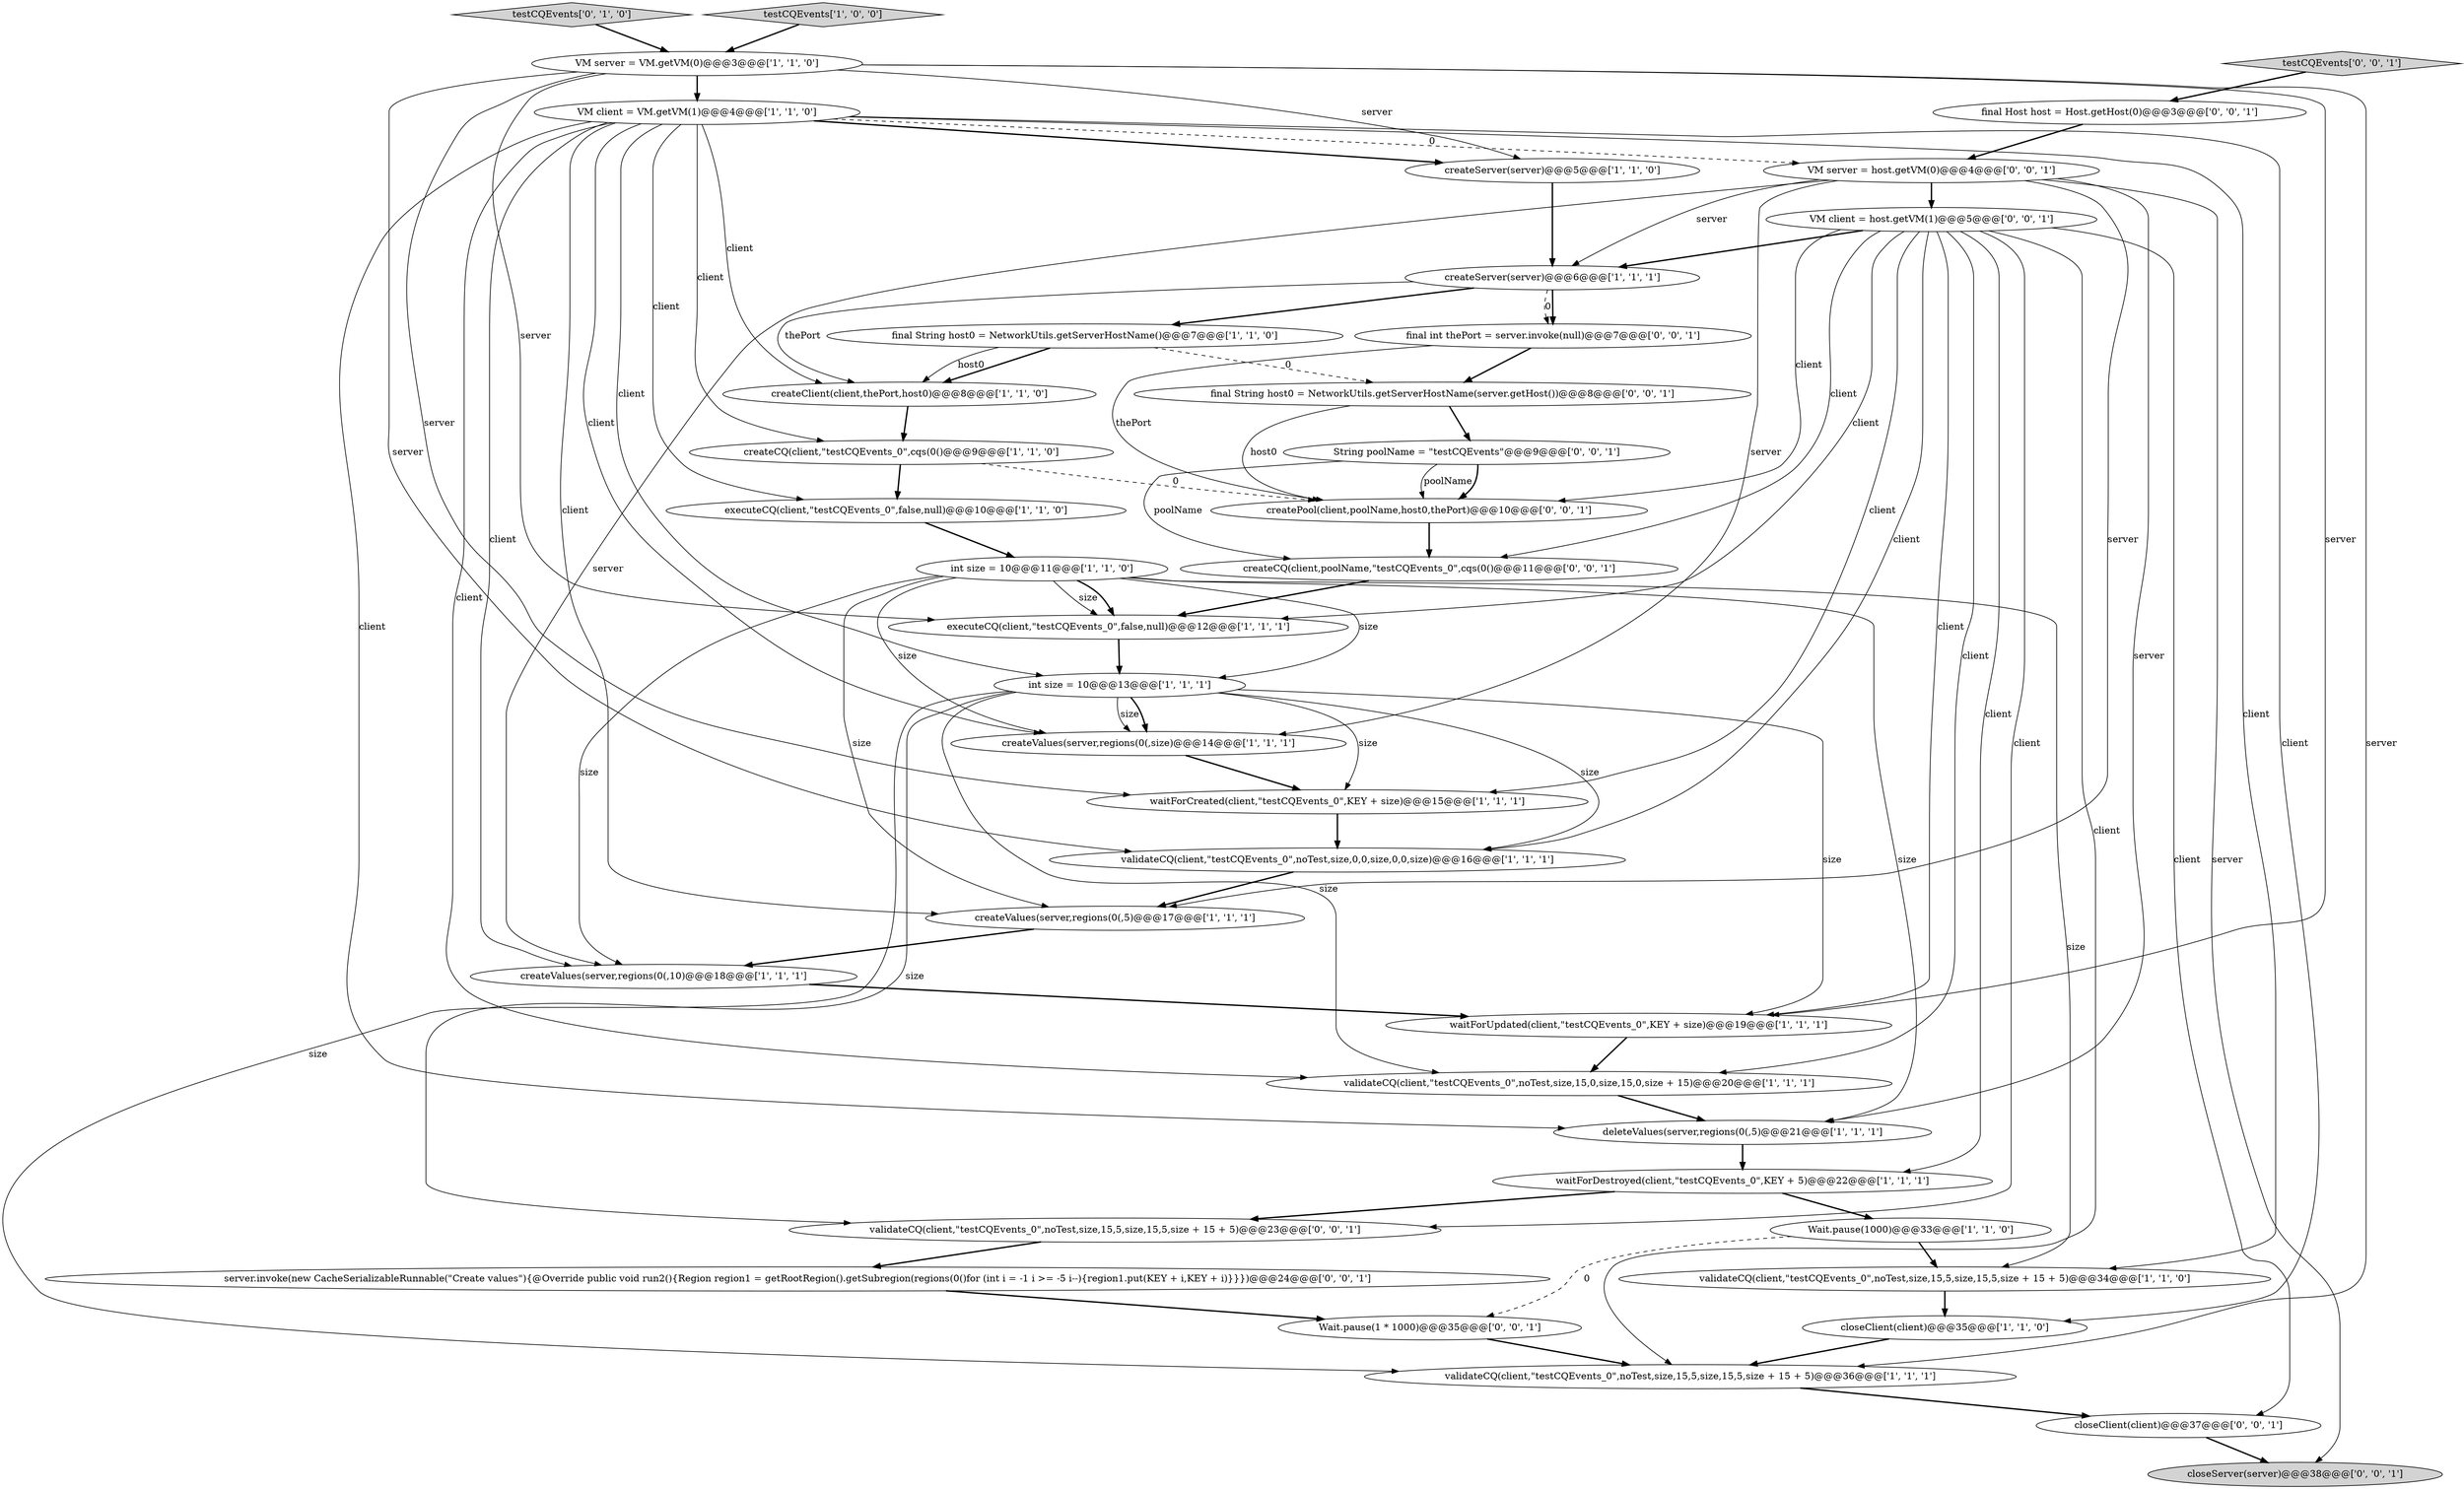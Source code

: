 digraph {
30 [style = filled, label = "final String host0 = NetworkUtils.getServerHostName(server.getHost())@@@8@@@['0', '0', '1']", fillcolor = white, shape = ellipse image = "AAA0AAABBB3BBB"];
14 [style = filled, label = "validateCQ(client,\"testCQEvents_0\",noTest,size,0,0,size,0,0,size)@@@16@@@['1', '1', '1']", fillcolor = white, shape = ellipse image = "AAA0AAABBB1BBB"];
31 [style = filled, label = "createPool(client,poolName,host0,thePort)@@@10@@@['0', '0', '1']", fillcolor = white, shape = ellipse image = "AAA0AAABBB3BBB"];
4 [style = filled, label = "VM client = VM.getVM(1)@@@4@@@['1', '1', '0']", fillcolor = white, shape = ellipse image = "AAA0AAABBB1BBB"];
23 [style = filled, label = "VM server = VM.getVM(0)@@@3@@@['1', '1', '0']", fillcolor = white, shape = ellipse image = "AAA0AAABBB1BBB"];
6 [style = filled, label = "closeClient(client)@@@35@@@['1', '1', '0']", fillcolor = white, shape = ellipse image = "AAA0AAABBB1BBB"];
38 [style = filled, label = "final Host host = Host.getHost(0)@@@3@@@['0', '0', '1']", fillcolor = white, shape = ellipse image = "AAA0AAABBB3BBB"];
34 [style = filled, label = "server.invoke(new CacheSerializableRunnable(\"Create values\"){@Override public void run2(){Region region1 = getRootRegion().getSubregion(regions(0()for (int i = -1 i >= -5 i--){region1.put(KEY + i,KEY + i)}}})@@@24@@@['0', '0', '1']", fillcolor = white, shape = ellipse image = "AAA0AAABBB3BBB"];
27 [style = filled, label = "VM server = host.getVM(0)@@@4@@@['0', '0', '1']", fillcolor = white, shape = ellipse image = "AAA0AAABBB3BBB"];
35 [style = filled, label = "final int thePort = server.invoke(null)@@@7@@@['0', '0', '1']", fillcolor = white, shape = ellipse image = "AAA0AAABBB3BBB"];
29 [style = filled, label = "Wait.pause(1 * 1000)@@@35@@@['0', '0', '1']", fillcolor = white, shape = ellipse image = "AAA0AAABBB3BBB"];
39 [style = filled, label = "validateCQ(client,\"testCQEvents_0\",noTest,size,15,5,size,15,5,size + 15 + 5)@@@23@@@['0', '0', '1']", fillcolor = white, shape = ellipse image = "AAA0AAABBB3BBB"];
21 [style = filled, label = "waitForUpdated(client,\"testCQEvents_0\",KEY + size)@@@19@@@['1', '1', '1']", fillcolor = white, shape = ellipse image = "AAA0AAABBB1BBB"];
36 [style = filled, label = "closeServer(server)@@@38@@@['0', '0', '1']", fillcolor = lightgray, shape = ellipse image = "AAA0AAABBB3BBB"];
3 [style = filled, label = "waitForDestroyed(client,\"testCQEvents_0\",KEY + 5)@@@22@@@['1', '1', '1']", fillcolor = white, shape = ellipse image = "AAA0AAABBB1BBB"];
24 [style = filled, label = "validateCQ(client,\"testCQEvents_0\",noTest,size,15,0,size,15,0,size + 15)@@@20@@@['1', '1', '1']", fillcolor = white, shape = ellipse image = "AAA0AAABBB1BBB"];
37 [style = filled, label = "closeClient(client)@@@37@@@['0', '0', '1']", fillcolor = white, shape = ellipse image = "AAA0AAABBB3BBB"];
0 [style = filled, label = "validateCQ(client,\"testCQEvents_0\",noTest,size,15,5,size,15,5,size + 15 + 5)@@@36@@@['1', '1', '1']", fillcolor = white, shape = ellipse image = "AAA0AAABBB1BBB"];
25 [style = filled, label = "testCQEvents['0', '1', '0']", fillcolor = lightgray, shape = diamond image = "AAA0AAABBB2BBB"];
5 [style = filled, label = "testCQEvents['1', '0', '0']", fillcolor = lightgray, shape = diamond image = "AAA0AAABBB1BBB"];
33 [style = filled, label = "createCQ(client,poolName,\"testCQEvents_0\",cqs(0()@@@11@@@['0', '0', '1']", fillcolor = white, shape = ellipse image = "AAA0AAABBB3BBB"];
16 [style = filled, label = "final String host0 = NetworkUtils.getServerHostName()@@@7@@@['1', '1', '0']", fillcolor = white, shape = ellipse image = "AAA0AAABBB1BBB"];
2 [style = filled, label = "createCQ(client,\"testCQEvents_0\",cqs(0()@@@9@@@['1', '1', '0']", fillcolor = white, shape = ellipse image = "AAA0AAABBB1BBB"];
20 [style = filled, label = "Wait.pause(1000)@@@33@@@['1', '1', '0']", fillcolor = white, shape = ellipse image = "AAA0AAABBB1BBB"];
13 [style = filled, label = "createServer(server)@@@5@@@['1', '1', '0']", fillcolor = white, shape = ellipse image = "AAA0AAABBB1BBB"];
22 [style = filled, label = "executeCQ(client,\"testCQEvents_0\",false,null)@@@12@@@['1', '1', '1']", fillcolor = white, shape = ellipse image = "AAA0AAABBB1BBB"];
10 [style = filled, label = "createValues(server,regions(0(,10)@@@18@@@['1', '1', '1']", fillcolor = white, shape = ellipse image = "AAA0AAABBB1BBB"];
9 [style = filled, label = "deleteValues(server,regions(0(,5)@@@21@@@['1', '1', '1']", fillcolor = white, shape = ellipse image = "AAA0AAABBB1BBB"];
19 [style = filled, label = "createValues(server,regions(0(,size)@@@14@@@['1', '1', '1']", fillcolor = white, shape = ellipse image = "AAA0AAABBB1BBB"];
17 [style = filled, label = "createServer(server)@@@6@@@['1', '1', '1']", fillcolor = white, shape = ellipse image = "AAA0AAABBB1BBB"];
8 [style = filled, label = "int size = 10@@@11@@@['1', '1', '0']", fillcolor = white, shape = ellipse image = "AAA0AAABBB1BBB"];
28 [style = filled, label = "VM client = host.getVM(1)@@@5@@@['0', '0', '1']", fillcolor = white, shape = ellipse image = "AAA0AAABBB3BBB"];
15 [style = filled, label = "createClient(client,thePort,host0)@@@8@@@['1', '1', '0']", fillcolor = white, shape = ellipse image = "AAA0AAABBB1BBB"];
18 [style = filled, label = "int size = 10@@@13@@@['1', '1', '1']", fillcolor = white, shape = ellipse image = "AAA0AAABBB1BBB"];
1 [style = filled, label = "createValues(server,regions(0(,5)@@@17@@@['1', '1', '1']", fillcolor = white, shape = ellipse image = "AAA0AAABBB1BBB"];
26 [style = filled, label = "String poolName = \"testCQEvents\"@@@9@@@['0', '0', '1']", fillcolor = white, shape = ellipse image = "AAA0AAABBB3BBB"];
12 [style = filled, label = "validateCQ(client,\"testCQEvents_0\",noTest,size,15,5,size,15,5,size + 15 + 5)@@@34@@@['1', '1', '0']", fillcolor = white, shape = ellipse image = "AAA0AAABBB1BBB"];
11 [style = filled, label = "executeCQ(client,\"testCQEvents_0\",false,null)@@@10@@@['1', '1', '0']", fillcolor = white, shape = ellipse image = "AAA0AAABBB1BBB"];
7 [style = filled, label = "waitForCreated(client,\"testCQEvents_0\",KEY + size)@@@15@@@['1', '1', '1']", fillcolor = white, shape = ellipse image = "AAA0AAABBB1BBB"];
32 [style = filled, label = "testCQEvents['0', '0', '1']", fillcolor = lightgray, shape = diamond image = "AAA0AAABBB3BBB"];
27->1 [style = solid, label="server"];
23->7 [style = solid, label="server"];
28->31 [style = solid, label="client"];
10->21 [style = bold, label=""];
4->27 [style = dashed, label="0"];
4->11 [style = solid, label="client"];
27->10 [style = solid, label="server"];
18->0 [style = solid, label="size"];
4->9 [style = solid, label="client"];
35->31 [style = solid, label="thePort"];
4->12 [style = solid, label="client"];
18->14 [style = solid, label="size"];
8->9 [style = solid, label="size"];
8->22 [style = solid, label="size"];
23->14 [style = solid, label="server"];
26->31 [style = solid, label="poolName"];
34->29 [style = bold, label=""];
19->7 [style = bold, label=""];
31->33 [style = bold, label=""];
18->39 [style = solid, label="size"];
23->4 [style = bold, label=""];
17->16 [style = bold, label=""];
27->9 [style = solid, label="server"];
30->26 [style = bold, label=""];
32->38 [style = bold, label=""];
4->6 [style = solid, label="client"];
1->10 [style = bold, label=""];
35->30 [style = bold, label=""];
28->33 [style = solid, label="client"];
27->28 [style = bold, label=""];
8->10 [style = solid, label="size"];
28->7 [style = solid, label="client"];
8->1 [style = solid, label="size"];
15->2 [style = bold, label=""];
23->21 [style = solid, label="server"];
7->14 [style = bold, label=""];
2->31 [style = dashed, label="0"];
16->30 [style = dashed, label="0"];
17->15 [style = solid, label="thePort"];
8->22 [style = bold, label=""];
8->18 [style = solid, label="size"];
23->22 [style = solid, label="server"];
27->17 [style = solid, label="server"];
18->7 [style = solid, label="size"];
4->10 [style = solid, label="client"];
20->12 [style = bold, label=""];
28->17 [style = bold, label=""];
4->18 [style = solid, label="client"];
28->37 [style = solid, label="client"];
27->36 [style = solid, label="server"];
23->13 [style = solid, label="server"];
13->17 [style = bold, label=""];
6->0 [style = bold, label=""];
20->29 [style = dashed, label="0"];
30->31 [style = solid, label="host0"];
27->19 [style = solid, label="server"];
8->12 [style = solid, label="size"];
18->19 [style = solid, label="size"];
28->21 [style = solid, label="client"];
11->8 [style = bold, label=""];
28->0 [style = solid, label="client"];
22->18 [style = bold, label=""];
24->9 [style = bold, label=""];
17->35 [style = dashed, label="0"];
4->13 [style = bold, label=""];
4->1 [style = solid, label="client"];
18->21 [style = solid, label="size"];
12->6 [style = bold, label=""];
25->23 [style = bold, label=""];
17->35 [style = bold, label=""];
0->37 [style = bold, label=""];
28->24 [style = solid, label="client"];
23->0 [style = solid, label="server"];
39->34 [style = bold, label=""];
2->11 [style = bold, label=""];
26->33 [style = solid, label="poolName"];
4->2 [style = solid, label="client"];
26->31 [style = bold, label=""];
9->3 [style = bold, label=""];
16->15 [style = bold, label=""];
16->15 [style = solid, label="host0"];
21->24 [style = bold, label=""];
3->20 [style = bold, label=""];
29->0 [style = bold, label=""];
14->1 [style = bold, label=""];
37->36 [style = bold, label=""];
33->22 [style = bold, label=""];
18->24 [style = solid, label="size"];
4->15 [style = solid, label="client"];
18->19 [style = bold, label=""];
5->23 [style = bold, label=""];
28->14 [style = solid, label="client"];
4->24 [style = solid, label="client"];
28->39 [style = solid, label="client"];
28->3 [style = solid, label="client"];
28->22 [style = solid, label="client"];
4->19 [style = solid, label="client"];
38->27 [style = bold, label=""];
3->39 [style = bold, label=""];
8->19 [style = solid, label="size"];
}
